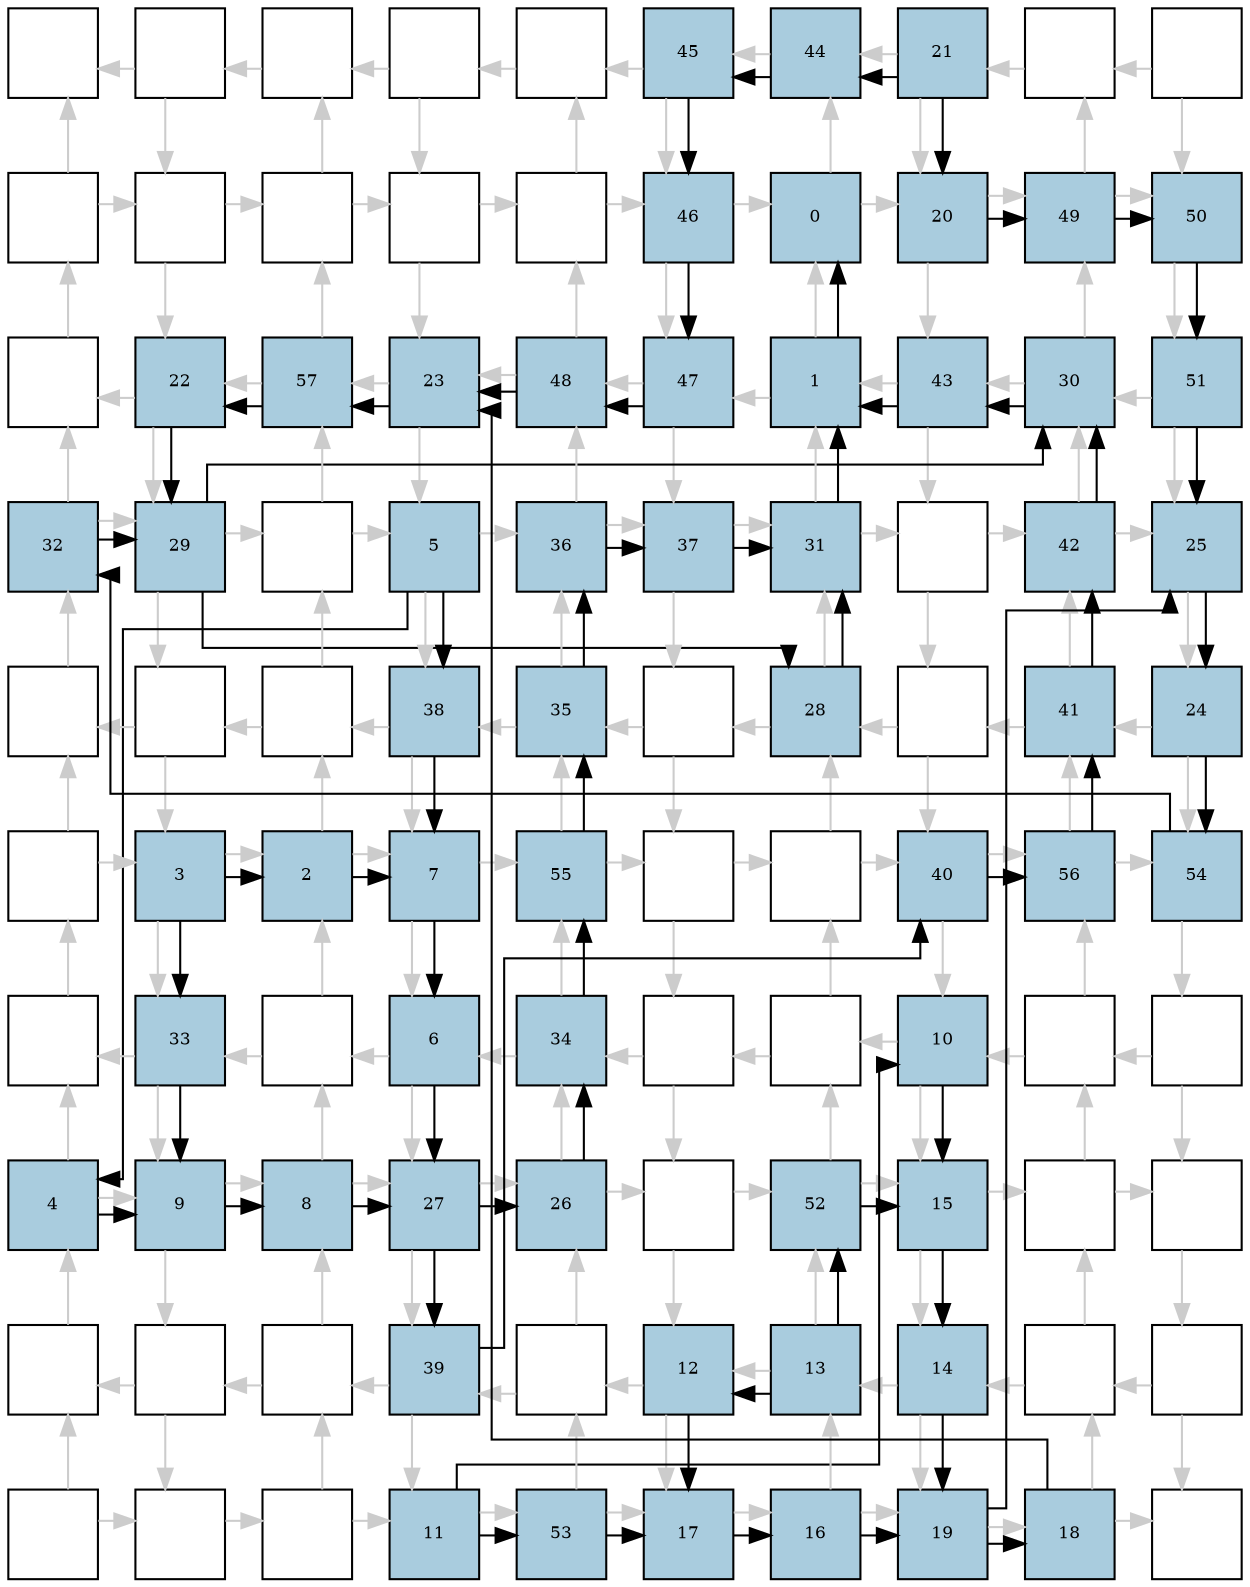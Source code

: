 digraph layout{
rankdir=TB; 

splines=ortho; 

node [style=filled shape=square fixedsize=true width=0.6];
0[label="", fontsize=8, fillcolor="#ffffff"];
1[label="", fontsize=8, fillcolor="#ffffff"];
2[label="", fontsize=8, fillcolor="#ffffff"];
3[label="", fontsize=8, fillcolor="#ffffff"];
4[label="", fontsize=8, fillcolor="#ffffff"];
5[label="45", fontsize=8, fillcolor="#a9ccde"];
6[label="44", fontsize=8, fillcolor="#a9ccde"];
7[label="21", fontsize=8, fillcolor="#a9ccde"];
8[label="", fontsize=8, fillcolor="#ffffff"];
9[label="", fontsize=8, fillcolor="#ffffff"];
10[label="", fontsize=8, fillcolor="#ffffff"];
11[label="", fontsize=8, fillcolor="#ffffff"];
12[label="", fontsize=8, fillcolor="#ffffff"];
13[label="", fontsize=8, fillcolor="#ffffff"];
14[label="", fontsize=8, fillcolor="#ffffff"];
15[label="46", fontsize=8, fillcolor="#a9ccde"];
16[label="0", fontsize=8, fillcolor="#a9ccde"];
17[label="20", fontsize=8, fillcolor="#a9ccde"];
18[label="49", fontsize=8, fillcolor="#a9ccde"];
19[label="50", fontsize=8, fillcolor="#a9ccde"];
20[label="", fontsize=8, fillcolor="#ffffff"];
21[label="22", fontsize=8, fillcolor="#a9ccde"];
22[label="57", fontsize=8, fillcolor="#a9ccde"];
23[label="23", fontsize=8, fillcolor="#a9ccde"];
24[label="48", fontsize=8, fillcolor="#a9ccde"];
25[label="47", fontsize=8, fillcolor="#a9ccde"];
26[label="1", fontsize=8, fillcolor="#a9ccde"];
27[label="43", fontsize=8, fillcolor="#a9ccde"];
28[label="30", fontsize=8, fillcolor="#a9ccde"];
29[label="51", fontsize=8, fillcolor="#a9ccde"];
30[label="32", fontsize=8, fillcolor="#a9ccde"];
31[label="29", fontsize=8, fillcolor="#a9ccde"];
32[label="", fontsize=8, fillcolor="#ffffff"];
33[label="5", fontsize=8, fillcolor="#a9ccde"];
34[label="36", fontsize=8, fillcolor="#a9ccde"];
35[label="37", fontsize=8, fillcolor="#a9ccde"];
36[label="31", fontsize=8, fillcolor="#a9ccde"];
37[label="", fontsize=8, fillcolor="#ffffff"];
38[label="42", fontsize=8, fillcolor="#a9ccde"];
39[label="25", fontsize=8, fillcolor="#a9ccde"];
40[label="", fontsize=8, fillcolor="#ffffff"];
41[label="", fontsize=8, fillcolor="#ffffff"];
42[label="", fontsize=8, fillcolor="#ffffff"];
43[label="38", fontsize=8, fillcolor="#a9ccde"];
44[label="35", fontsize=8, fillcolor="#a9ccde"];
45[label="", fontsize=8, fillcolor="#ffffff"];
46[label="28", fontsize=8, fillcolor="#a9ccde"];
47[label="", fontsize=8, fillcolor="#ffffff"];
48[label="41", fontsize=8, fillcolor="#a9ccde"];
49[label="24", fontsize=8, fillcolor="#a9ccde"];
50[label="", fontsize=8, fillcolor="#ffffff"];
51[label="3", fontsize=8, fillcolor="#a9ccde"];
52[label="2", fontsize=8, fillcolor="#a9ccde"];
53[label="7", fontsize=8, fillcolor="#a9ccde"];
54[label="55", fontsize=8, fillcolor="#a9ccde"];
55[label="", fontsize=8, fillcolor="#ffffff"];
56[label="", fontsize=8, fillcolor="#ffffff"];
57[label="40", fontsize=8, fillcolor="#a9ccde"];
58[label="56", fontsize=8, fillcolor="#a9ccde"];
59[label="54", fontsize=8, fillcolor="#a9ccde"];
60[label="", fontsize=8, fillcolor="#ffffff"];
61[label="33", fontsize=8, fillcolor="#a9ccde"];
62[label="", fontsize=8, fillcolor="#ffffff"];
63[label="6", fontsize=8, fillcolor="#a9ccde"];
64[label="34", fontsize=8, fillcolor="#a9ccde"];
65[label="", fontsize=8, fillcolor="#ffffff"];
66[label="", fontsize=8, fillcolor="#ffffff"];
67[label="10", fontsize=8, fillcolor="#a9ccde"];
68[label="", fontsize=8, fillcolor="#ffffff"];
69[label="", fontsize=8, fillcolor="#ffffff"];
70[label="4", fontsize=8, fillcolor="#a9ccde"];
71[label="9", fontsize=8, fillcolor="#a9ccde"];
72[label="8", fontsize=8, fillcolor="#a9ccde"];
73[label="27", fontsize=8, fillcolor="#a9ccde"];
74[label="26", fontsize=8, fillcolor="#a9ccde"];
75[label="", fontsize=8, fillcolor="#ffffff"];
76[label="52", fontsize=8, fillcolor="#a9ccde"];
77[label="15", fontsize=8, fillcolor="#a9ccde"];
78[label="", fontsize=8, fillcolor="#ffffff"];
79[label="", fontsize=8, fillcolor="#ffffff"];
80[label="", fontsize=8, fillcolor="#ffffff"];
81[label="", fontsize=8, fillcolor="#ffffff"];
82[label="", fontsize=8, fillcolor="#ffffff"];
83[label="39", fontsize=8, fillcolor="#a9ccde"];
84[label="", fontsize=8, fillcolor="#ffffff"];
85[label="12", fontsize=8, fillcolor="#a9ccde"];
86[label="13", fontsize=8, fillcolor="#a9ccde"];
87[label="14", fontsize=8, fillcolor="#a9ccde"];
88[label="", fontsize=8, fillcolor="#ffffff"];
89[label="", fontsize=8, fillcolor="#ffffff"];
90[label="", fontsize=8, fillcolor="#ffffff"];
91[label="", fontsize=8, fillcolor="#ffffff"];
92[label="", fontsize=8, fillcolor="#ffffff"];
93[label="11", fontsize=8, fillcolor="#a9ccde"];
94[label="53", fontsize=8, fillcolor="#a9ccde"];
95[label="17", fontsize=8, fillcolor="#a9ccde"];
96[label="16", fontsize=8, fillcolor="#a9ccde"];
97[label="19", fontsize=8, fillcolor="#a9ccde"];
98[label="18", fontsize=8, fillcolor="#a9ccde"];
99[label="", fontsize=8, fillcolor="#ffffff"];
edge [constraint=false, style=vis];
1 -> 0 [color="#cccccc"];
1 -> 11 [color="#cccccc"];
2 -> 1 [color="#cccccc"];
3 -> 2 [color="#cccccc"];
3 -> 13 [color="#cccccc"];
4 -> 3 [color="#cccccc"];
5 -> 4 [color="#cccccc"];
5 -> 15 [color="#cccccc"];
6 -> 5 [color="#cccccc"];
7 -> 6 [color="#cccccc"];
7 -> 17 [color="#cccccc"];
8 -> 7 [color="#cccccc"];
9 -> 8 [color="#cccccc"];
9 -> 19 [color="#cccccc"];
10 -> 11 [color="#cccccc"];
10 -> 0 [color="#cccccc"];
11 -> 21 [color="#cccccc"];
11 -> 12 [color="#cccccc"];
12 -> 13 [color="#cccccc"];
12 -> 2 [color="#cccccc"];
13 -> 23 [color="#cccccc"];
13 -> 14 [color="#cccccc"];
14 -> 15 [color="#cccccc"];
14 -> 4 [color="#cccccc"];
15 -> 25 [color="#cccccc"];
15 -> 16 [color="#cccccc"];
16 -> 17 [color="#cccccc"];
16 -> 6 [color="#cccccc"];
17 -> 27 [color="#cccccc"];
17 -> 18 [color="#cccccc"];
18 -> 19 [color="#cccccc"];
18 -> 8 [color="#cccccc"];
19 -> 29 [color="#cccccc"];
20 -> 10 [color="#cccccc"];
21 -> 20 [color="#cccccc"];
21 -> 31 [color="#cccccc"];
22 -> 12 [color="#cccccc"];
22 -> 21 [color="#cccccc"];
23 -> 22 [color="#cccccc"];
23 -> 33 [color="#cccccc"];
24 -> 14 [color="#cccccc"];
24 -> 23 [color="#cccccc"];
25 -> 24 [color="#cccccc"];
25 -> 35 [color="#cccccc"];
26 -> 16 [color="#cccccc"];
26 -> 25 [color="#cccccc"];
27 -> 26 [color="#cccccc"];
27 -> 37 [color="#cccccc"];
28 -> 18 [color="#cccccc"];
28 -> 27 [color="#cccccc"];
29 -> 28 [color="#cccccc"];
29 -> 39 [color="#cccccc"];
30 -> 31 [color="#cccccc"];
30 -> 20 [color="#cccccc"];
31 -> 41 [color="#cccccc"];
31 -> 32 [color="#cccccc"];
32 -> 33 [color="#cccccc"];
32 -> 22 [color="#cccccc"];
33 -> 43 [color="#cccccc"];
33 -> 34 [color="#cccccc"];
34 -> 35 [color="#cccccc"];
34 -> 24 [color="#cccccc"];
35 -> 45 [color="#cccccc"];
35 -> 36 [color="#cccccc"];
36 -> 37 [color="#cccccc"];
36 -> 26 [color="#cccccc"];
37 -> 47 [color="#cccccc"];
37 -> 38 [color="#cccccc"];
38 -> 39 [color="#cccccc"];
38 -> 28 [color="#cccccc"];
39 -> 49 [color="#cccccc"];
40 -> 30 [color="#cccccc"];
41 -> 40 [color="#cccccc"];
41 -> 51 [color="#cccccc"];
42 -> 32 [color="#cccccc"];
42 -> 41 [color="#cccccc"];
43 -> 42 [color="#cccccc"];
43 -> 53 [color="#cccccc"];
44 -> 34 [color="#cccccc"];
44 -> 43 [color="#cccccc"];
45 -> 44 [color="#cccccc"];
45 -> 55 [color="#cccccc"];
46 -> 36 [color="#cccccc"];
46 -> 45 [color="#cccccc"];
47 -> 46 [color="#cccccc"];
47 -> 57 [color="#cccccc"];
48 -> 38 [color="#cccccc"];
48 -> 47 [color="#cccccc"];
49 -> 48 [color="#cccccc"];
49 -> 59 [color="#cccccc"];
50 -> 51 [color="#cccccc"];
50 -> 40 [color="#cccccc"];
51 -> 61 [color="#cccccc"];
51 -> 52 [color="#cccccc"];
52 -> 53 [color="#cccccc"];
52 -> 42 [color="#cccccc"];
53 -> 63 [color="#cccccc"];
53 -> 54 [color="#cccccc"];
54 -> 55 [color="#cccccc"];
54 -> 44 [color="#cccccc"];
55 -> 65 [color="#cccccc"];
55 -> 56 [color="#cccccc"];
56 -> 57 [color="#cccccc"];
56 -> 46 [color="#cccccc"];
57 -> 67 [color="#cccccc"];
57 -> 58 [color="#cccccc"];
58 -> 59 [color="#cccccc"];
58 -> 48 [color="#cccccc"];
59 -> 69 [color="#cccccc"];
60 -> 50 [color="#cccccc"];
61 -> 60 [color="#cccccc"];
61 -> 71 [color="#cccccc"];
62 -> 52 [color="#cccccc"];
62 -> 61 [color="#cccccc"];
63 -> 62 [color="#cccccc"];
63 -> 73 [color="#cccccc"];
64 -> 54 [color="#cccccc"];
64 -> 63 [color="#cccccc"];
65 -> 64 [color="#cccccc"];
65 -> 75 [color="#cccccc"];
66 -> 56 [color="#cccccc"];
66 -> 65 [color="#cccccc"];
67 -> 66 [color="#cccccc"];
67 -> 77 [color="#cccccc"];
68 -> 58 [color="#cccccc"];
68 -> 67 [color="#cccccc"];
69 -> 68 [color="#cccccc"];
69 -> 79 [color="#cccccc"];
70 -> 71 [color="#cccccc"];
70 -> 60 [color="#cccccc"];
71 -> 81 [color="#cccccc"];
71 -> 72 [color="#cccccc"];
72 -> 73 [color="#cccccc"];
72 -> 62 [color="#cccccc"];
73 -> 83 [color="#cccccc"];
73 -> 74 [color="#cccccc"];
74 -> 75 [color="#cccccc"];
74 -> 64 [color="#cccccc"];
75 -> 85 [color="#cccccc"];
75 -> 76 [color="#cccccc"];
76 -> 77 [color="#cccccc"];
76 -> 66 [color="#cccccc"];
77 -> 87 [color="#cccccc"];
77 -> 78 [color="#cccccc"];
78 -> 79 [color="#cccccc"];
78 -> 68 [color="#cccccc"];
79 -> 89 [color="#cccccc"];
80 -> 70 [color="#cccccc"];
81 -> 80 [color="#cccccc"];
81 -> 91 [color="#cccccc"];
82 -> 72 [color="#cccccc"];
82 -> 81 [color="#cccccc"];
83 -> 82 [color="#cccccc"];
83 -> 93 [color="#cccccc"];
84 -> 74 [color="#cccccc"];
84 -> 83 [color="#cccccc"];
85 -> 84 [color="#cccccc"];
85 -> 95 [color="#cccccc"];
86 -> 76 [color="#cccccc"];
86 -> 85 [color="#cccccc"];
87 -> 86 [color="#cccccc"];
87 -> 97 [color="#cccccc"];
88 -> 78 [color="#cccccc"];
88 -> 87 [color="#cccccc"];
89 -> 88 [color="#cccccc"];
89 -> 99 [color="#cccccc"];
90 -> 91 [color="#cccccc"];
90 -> 80 [color="#cccccc"];
91 -> 92 [color="#cccccc"];
92 -> 93 [color="#cccccc"];
92 -> 82 [color="#cccccc"];
93 -> 94 [color="#cccccc"];
94 -> 95 [color="#cccccc"];
94 -> 84 [color="#cccccc"];
95 -> 96 [color="#cccccc"];
96 -> 97 [color="#cccccc"];
96 -> 86 [color="#cccccc"];
97 -> 98 [color="#cccccc"];
98 -> 99 [color="#cccccc"];
98 -> 88 [color="#cccccc"];
87 -> 97;
96 -> 97;
63 -> 73;
72 -> 73;
31 -> 46;
73 -> 74;
21 -> 31;
49 -> 59;
59 -> 30;
30 -> 31;
26 -> 16;
51 -> 61;
61 -> 71;
70 -> 71;
74 -> 64;
64 -> 54;
54 -> 44;
44 -> 34;
34 -> 35;
35 -> 36;
46 -> 36;
51 -> 52;
33 -> 43;
43 -> 53;
52 -> 53;
33 -> 70;
53 -> 63;
71 -> 72;
73 -> 83;
83 -> 57;
57 -> 58;
58 -> 48;
48 -> 38;
38 -> 28;
31 -> 28;
36 -> 26;
28 -> 27;
27 -> 26;
77 -> 87;
39 -> 49;
23 -> 22;
22 -> 21;
7 -> 17;
7 -> 6;
6 -> 5;
5 -> 15;
15 -> 25;
25 -> 24;
24 -> 23;
98 -> 23;
93 -> 67;
97 -> 98;
97 -> 39;
17 -> 18;
18 -> 19;
19 -> 29;
29 -> 39;
86 -> 85;
95 -> 96;
86 -> 76;
76 -> 77;
67 -> 77;
93 -> 94;
94 -> 95;
85 -> 95;
edge [constraint=true, style=invis];
0 -> 10 -> 20 -> 30 -> 40 -> 50 -> 60 -> 70 -> 80 -> 90;
1 -> 11 -> 21 -> 31 -> 41 -> 51 -> 61 -> 71 -> 81 -> 91;
2 -> 12 -> 22 -> 32 -> 42 -> 52 -> 62 -> 72 -> 82 -> 92;
3 -> 13 -> 23 -> 33 -> 43 -> 53 -> 63 -> 73 -> 83 -> 93;
4 -> 14 -> 24 -> 34 -> 44 -> 54 -> 64 -> 74 -> 84 -> 94;
5 -> 15 -> 25 -> 35 -> 45 -> 55 -> 65 -> 75 -> 85 -> 95;
6 -> 16 -> 26 -> 36 -> 46 -> 56 -> 66 -> 76 -> 86 -> 96;
7 -> 17 -> 27 -> 37 -> 47 -> 57 -> 67 -> 77 -> 87 -> 97;
8 -> 18 -> 28 -> 38 -> 48 -> 58 -> 68 -> 78 -> 88 -> 98;
9 -> 19 -> 29 -> 39 -> 49 -> 59 -> 69 -> 79 -> 89 -> 99;
rank = same { 0 -> 1 -> 2 -> 3 -> 4 -> 5 -> 6 -> 7 -> 8 -> 9;};
rank = same { 10 -> 11 -> 12 -> 13 -> 14 -> 15 -> 16 -> 17 -> 18 -> 19;};
rank = same { 20 -> 21 -> 22 -> 23 -> 24 -> 25 -> 26 -> 27 -> 28 -> 29;};
rank = same { 30 -> 31 -> 32 -> 33 -> 34 -> 35 -> 36 -> 37 -> 38 -> 39;};
rank = same { 40 -> 41 -> 42 -> 43 -> 44 -> 45 -> 46 -> 47 -> 48 -> 49;};
rank = same { 50 -> 51 -> 52 -> 53 -> 54 -> 55 -> 56 -> 57 -> 58 -> 59;};
rank = same { 60 -> 61 -> 62 -> 63 -> 64 -> 65 -> 66 -> 67 -> 68 -> 69;};
rank = same { 70 -> 71 -> 72 -> 73 -> 74 -> 75 -> 76 -> 77 -> 78 -> 79;};
rank = same { 80 -> 81 -> 82 -> 83 -> 84 -> 85 -> 86 -> 87 -> 88 -> 89;};
rank = same { 90 -> 91 -> 92 -> 93 -> 94 -> 95 -> 96 -> 97 -> 98 -> 99;};
}
